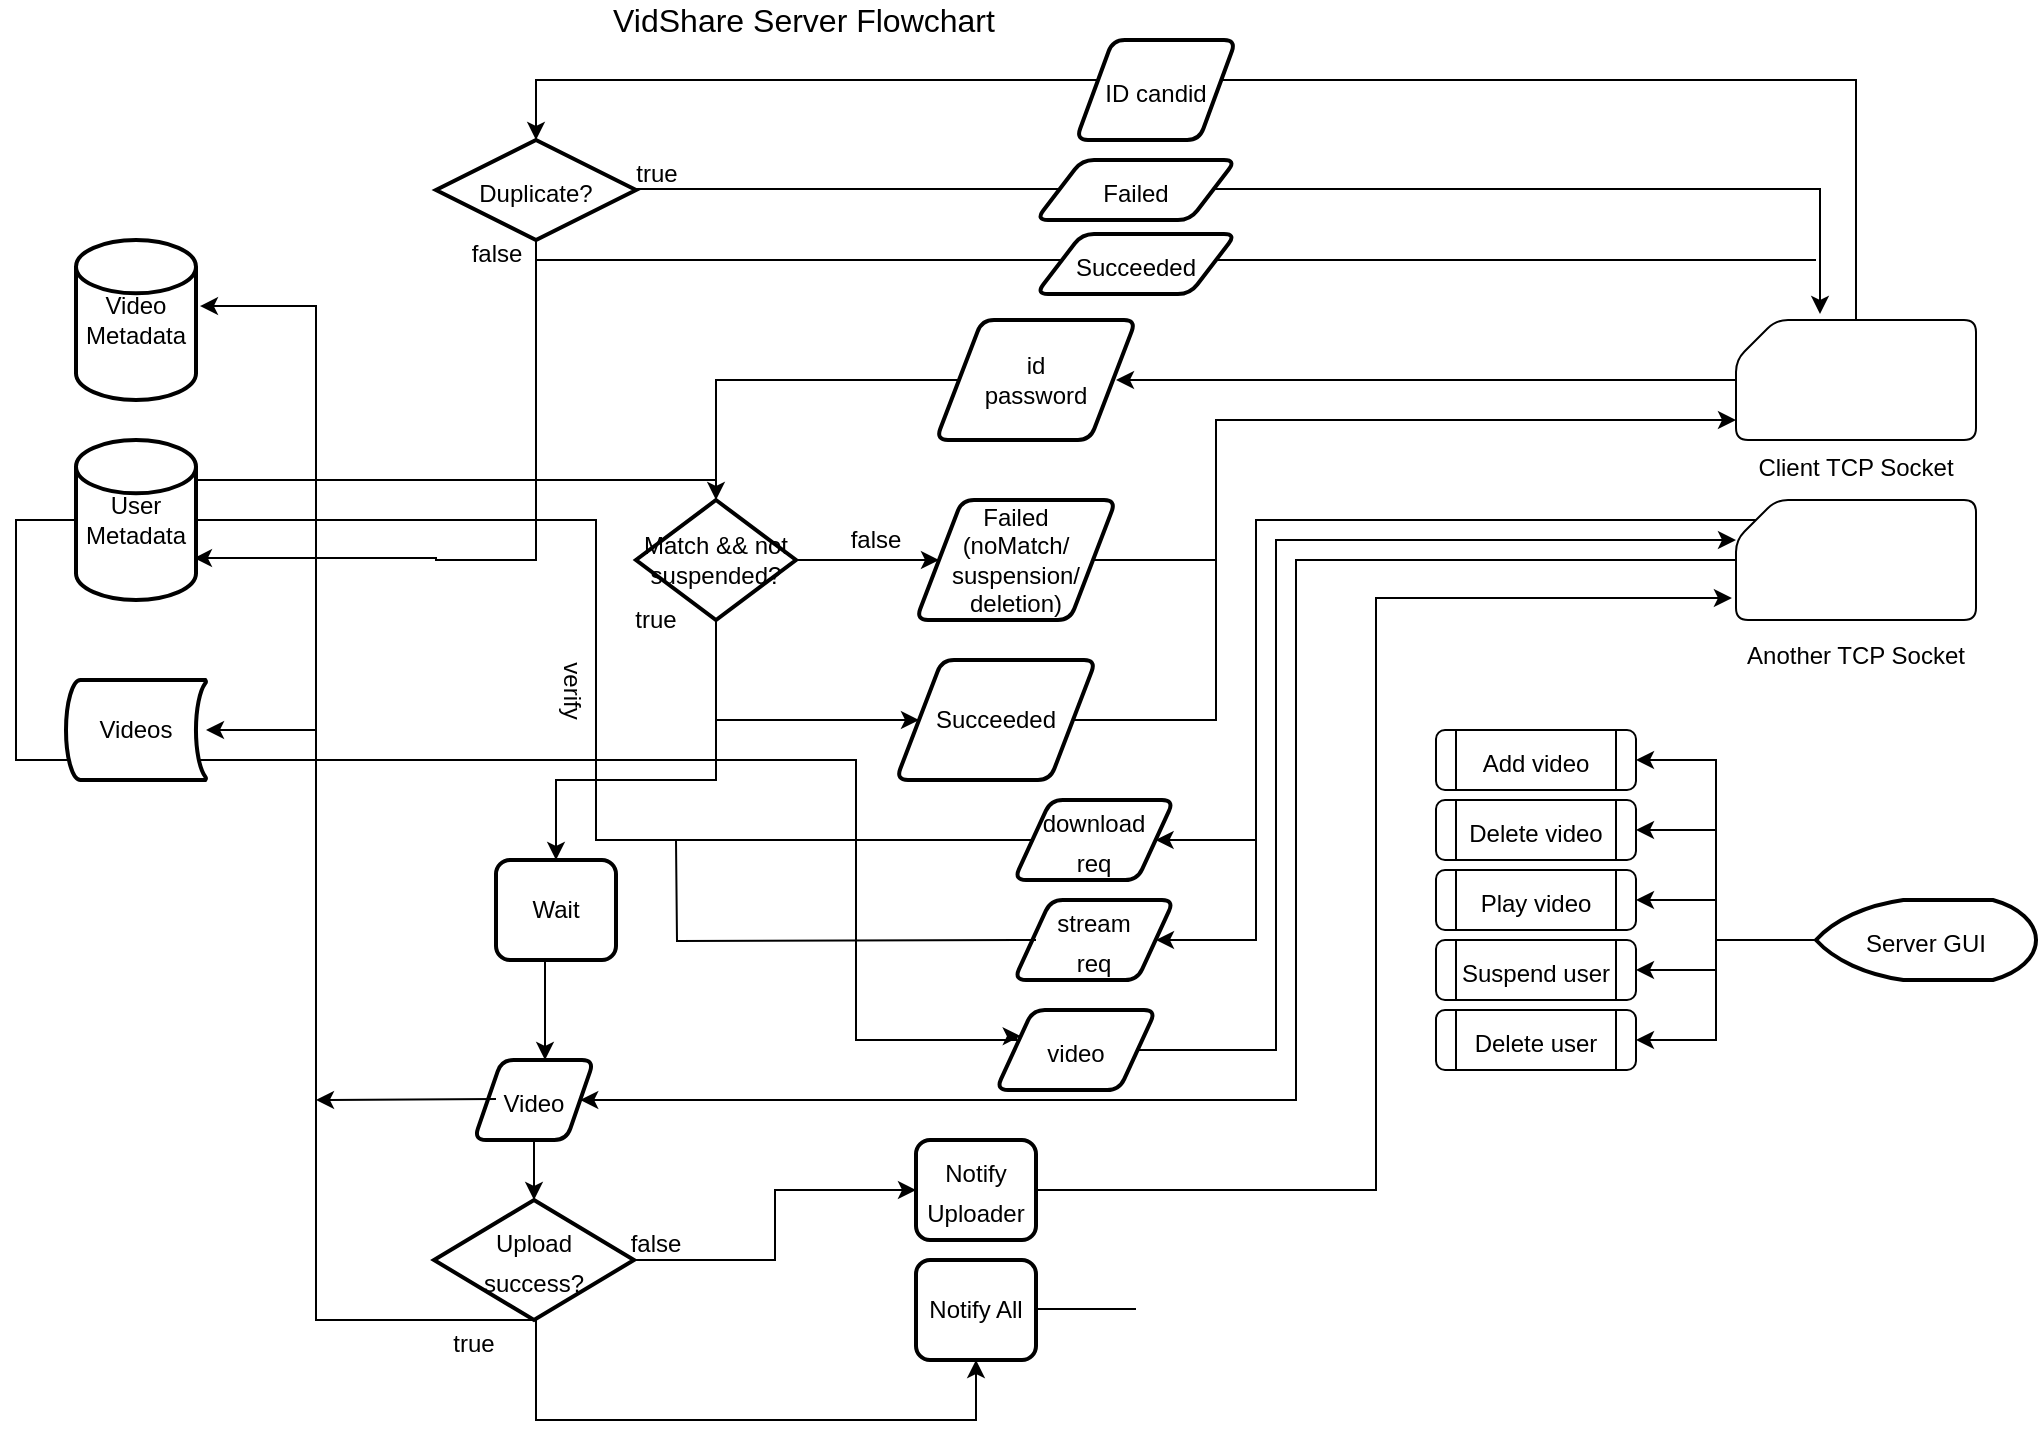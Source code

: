 <mxfile version="12.9.6" type="device"><diagram id="Xo3ItlY9YzdQfq5Yf9-X" name="Page-1"><mxGraphModel dx="1422" dy="745" grid="0" gridSize="10" guides="1" tooltips="1" connect="1" arrows="1" fold="1" page="1" pageScale="1" pageWidth="3300" pageHeight="4681" math="0" shadow="0"><root><mxCell id="0"/><mxCell id="1" parent="0"/><mxCell id="ovdD3ceY8NRdz8G-EyBT-1" value="Video&lt;br&gt;Metadata" style="strokeWidth=2;html=1;shape=mxgraph.flowchart.database;whiteSpace=wrap;" vertex="1" parent="1"><mxGeometry x="50" y="150" width="60" height="80" as="geometry"/></mxCell><mxCell id="ovdD3ceY8NRdz8G-EyBT-7" value="" style="edgeStyle=orthogonalEdgeStyle;rounded=0;orthogonalLoop=1;jettySize=auto;html=1;" edge="1" parent="1" source="ovdD3ceY8NRdz8G-EyBT-5"><mxGeometry relative="1" as="geometry"><mxPoint x="570" y="220" as="targetPoint"/></mxGeometry></mxCell><mxCell id="ovdD3ceY8NRdz8G-EyBT-64" value="" style="edgeStyle=elbowEdgeStyle;rounded=0;orthogonalLoop=1;jettySize=auto;html=1;startArrow=none;startFill=0;endArrow=classic;endFill=1;fontSize=16;elbow=vertical;entryX=0.5;entryY=0;entryDx=0;entryDy=0;entryPerimeter=0;" edge="1" parent="1" source="ovdD3ceY8NRdz8G-EyBT-5" target="ovdD3ceY8NRdz8G-EyBT-68"><mxGeometry relative="1" as="geometry"><mxPoint x="230" y="280" as="targetPoint"/><Array as="points"><mxPoint x="700" y="70"/><mxPoint x="220" y="110"/><mxPoint x="250" y="110"/><mxPoint x="250" y="110"/><mxPoint x="590" y="100"/></Array></mxGeometry></mxCell><mxCell id="ovdD3ceY8NRdz8G-EyBT-5" value="Client TCP Socket" style="verticalLabelPosition=bottom;verticalAlign=top;html=1;shape=card;whiteSpace=wrap;size=20;arcSize=12;rounded=1;" vertex="1" parent="1"><mxGeometry x="880" y="190" width="120" height="60" as="geometry"/></mxCell><mxCell id="ovdD3ceY8NRdz8G-EyBT-12" value="" style="edgeStyle=orthogonalEdgeStyle;rounded=0;orthogonalLoop=1;jettySize=auto;html=1;entryX=0.5;entryY=0;entryDx=0;entryDy=0;entryPerimeter=0;" edge="1" parent="1" source="ovdD3ceY8NRdz8G-EyBT-8" target="ovdD3ceY8NRdz8G-EyBT-9"><mxGeometry relative="1" as="geometry"><mxPoint x="370" y="270" as="targetPoint"/></mxGeometry></mxCell><mxCell id="ovdD3ceY8NRdz8G-EyBT-8" value="id&lt;br&gt;password" style="shape=parallelogram;html=1;strokeWidth=2;perimeter=parallelogramPerimeter;whiteSpace=wrap;rounded=1;arcSize=12;size=0.23;" vertex="1" parent="1"><mxGeometry x="480" y="190" width="100" height="60" as="geometry"/></mxCell><mxCell id="ovdD3ceY8NRdz8G-EyBT-14" value="" style="edgeStyle=orthogonalEdgeStyle;rounded=0;orthogonalLoop=1;jettySize=auto;html=1;" edge="1" parent="1" source="ovdD3ceY8NRdz8G-EyBT-9" target="ovdD3ceY8NRdz8G-EyBT-20"><mxGeometry relative="1" as="geometry"><mxPoint x="420" y="380" as="targetPoint"/><Array as="points"><mxPoint x="370" y="390"/></Array></mxGeometry></mxCell><mxCell id="ovdD3ceY8NRdz8G-EyBT-16" value="" style="edgeStyle=orthogonalEdgeStyle;rounded=0;orthogonalLoop=1;jettySize=auto;html=1;entryX=0;entryY=0.5;entryDx=0;entryDy=0;" edge="1" parent="1" source="ovdD3ceY8NRdz8G-EyBT-9" target="ovdD3ceY8NRdz8G-EyBT-17"><mxGeometry relative="1" as="geometry"><mxPoint x="470" y="310" as="targetPoint"/><Array as="points"/></mxGeometry></mxCell><mxCell id="ovdD3ceY8NRdz8G-EyBT-9" value="Match &amp;amp;&amp;amp; not suspended?" style="strokeWidth=2;html=1;shape=mxgraph.flowchart.decision;whiteSpace=wrap;" vertex="1" parent="1"><mxGeometry x="330" y="280" width="80" height="60" as="geometry"/></mxCell><mxCell id="ovdD3ceY8NRdz8G-EyBT-19" value="" style="edgeStyle=orthogonalEdgeStyle;rounded=0;orthogonalLoop=1;jettySize=auto;html=1;" edge="1" parent="1" source="ovdD3ceY8NRdz8G-EyBT-17"><mxGeometry relative="1" as="geometry"><mxPoint x="880" y="240" as="targetPoint"/><Array as="points"><mxPoint x="620" y="310"/><mxPoint x="620" y="240"/></Array></mxGeometry></mxCell><mxCell id="ovdD3ceY8NRdz8G-EyBT-17" value="Failed&lt;br&gt;(noMatch/&lt;br&gt;suspension/&lt;br&gt;deletion)" style="shape=parallelogram;html=1;strokeWidth=2;perimeter=parallelogramPerimeter;whiteSpace=wrap;rounded=1;arcSize=12;size=0.23;" vertex="1" parent="1"><mxGeometry x="470" y="280" width="100" height="60" as="geometry"/></mxCell><mxCell id="ovdD3ceY8NRdz8G-EyBT-20" value="Succeeded" style="shape=parallelogram;html=1;strokeWidth=2;perimeter=parallelogramPerimeter;whiteSpace=wrap;rounded=1;arcSize=12;size=0.23;" vertex="1" parent="1"><mxGeometry x="460" y="360" width="100" height="60" as="geometry"/></mxCell><mxCell id="ovdD3ceY8NRdz8G-EyBT-24" value="" style="endArrow=classic;html=1;edgeStyle=orthogonalEdgeStyle;rounded=0;" edge="1" parent="1"><mxGeometry width="50" height="50" relative="1" as="geometry"><mxPoint x="370" y="390" as="sourcePoint"/><mxPoint x="290" y="460" as="targetPoint"/><Array as="points"><mxPoint x="370" y="420"/><mxPoint x="290" y="420"/><mxPoint x="290" y="450"/></Array></mxGeometry></mxCell><mxCell id="ovdD3ceY8NRdz8G-EyBT-39" value="" style="edgeStyle=elbowEdgeStyle;rounded=0;orthogonalLoop=1;jettySize=auto;html=1;fontSize=16;" edge="1" parent="1" source="ovdD3ceY8NRdz8G-EyBT-27" target="ovdD3ceY8NRdz8G-EyBT-36"><mxGeometry relative="1" as="geometry"/></mxCell><mxCell id="ovdD3ceY8NRdz8G-EyBT-27" value="Wait" style="rounded=1;whiteSpace=wrap;html=1;absoluteArcSize=1;arcSize=14;strokeWidth=2;" vertex="1" parent="1"><mxGeometry x="260" y="460" width="60" height="50" as="geometry"/></mxCell><mxCell id="ovdD3ceY8NRdz8G-EyBT-28" value="Notify All" style="rounded=1;whiteSpace=wrap;html=1;absoluteArcSize=1;arcSize=14;strokeWidth=2;" vertex="1" parent="1"><mxGeometry x="470" y="660" width="60" height="50" as="geometry"/></mxCell><mxCell id="ovdD3ceY8NRdz8G-EyBT-30" value="true" style="text;html=1;strokeColor=none;fillColor=none;align=center;verticalAlign=middle;whiteSpace=wrap;rounded=0;" vertex="1" parent="1"><mxGeometry x="320" y="330" width="40" height="20" as="geometry"/></mxCell><mxCell id="ovdD3ceY8NRdz8G-EyBT-31" value="false" style="text;html=1;strokeColor=none;fillColor=none;align=center;verticalAlign=middle;whiteSpace=wrap;rounded=0;" vertex="1" parent="1"><mxGeometry x="430" y="290" width="40" height="20" as="geometry"/></mxCell><mxCell id="ovdD3ceY8NRdz8G-EyBT-33" value="VidShare Server Flowchart" style="text;html=1;strokeColor=none;fillColor=none;align=center;verticalAlign=middle;whiteSpace=wrap;rounded=0;fontSize=16;" vertex="1" parent="1"><mxGeometry x="309" y="30" width="210" height="20" as="geometry"/></mxCell><mxCell id="ovdD3ceY8NRdz8G-EyBT-35" value="" style="edgeStyle=elbowEdgeStyle;rounded=0;orthogonalLoop=1;jettySize=auto;html=1;fontSize=16;entryX=1;entryY=0.5;entryDx=0;entryDy=0;" edge="1" parent="1" source="ovdD3ceY8NRdz8G-EyBT-34" target="ovdD3ceY8NRdz8G-EyBT-36"><mxGeometry relative="1" as="geometry"><mxPoint x="320" y="580" as="targetPoint"/><Array as="points"><mxPoint x="660" y="390"/><mxPoint x="650" y="390"/><mxPoint x="620" y="360"/><mxPoint x="630" y="470"/><mxPoint x="650" y="450"/></Array></mxGeometry></mxCell><mxCell id="ovdD3ceY8NRdz8G-EyBT-34" value="&lt;font style=&quot;font-size: 12px&quot;&gt;Another TCP Socket&lt;/font&gt;" style="verticalLabelPosition=bottom;verticalAlign=top;html=1;shape=card;whiteSpace=wrap;size=20;arcSize=12;rounded=1;fontSize=16;" vertex="1" parent="1"><mxGeometry x="880" y="280" width="120" height="60" as="geometry"/></mxCell><mxCell id="ovdD3ceY8NRdz8G-EyBT-41" value="" style="edgeStyle=elbowEdgeStyle;rounded=0;orthogonalLoop=1;jettySize=auto;html=1;fontSize=16;" edge="1" parent="1" source="ovdD3ceY8NRdz8G-EyBT-36" target="ovdD3ceY8NRdz8G-EyBT-40"><mxGeometry relative="1" as="geometry"/></mxCell><mxCell id="ovdD3ceY8NRdz8G-EyBT-36" value="&lt;font style=&quot;font-size: 12px&quot;&gt;Video&lt;/font&gt;" style="shape=parallelogram;html=1;strokeWidth=2;perimeter=parallelogramPerimeter;whiteSpace=wrap;rounded=1;arcSize=12;size=0.23;fontSize=16;" vertex="1" parent="1"><mxGeometry x="249" y="560" width="60" height="40" as="geometry"/></mxCell><mxCell id="ovdD3ceY8NRdz8G-EyBT-43" value="" style="edgeStyle=elbowEdgeStyle;rounded=0;orthogonalLoop=1;jettySize=auto;html=1;fontSize=16;entryX=0;entryY=0.5;entryDx=0;entryDy=0;" edge="1" parent="1" source="ovdD3ceY8NRdz8G-EyBT-40" target="ovdD3ceY8NRdz8G-EyBT-56"><mxGeometry relative="1" as="geometry"><mxPoint x="409" y="660" as="targetPoint"/></mxGeometry></mxCell><mxCell id="ovdD3ceY8NRdz8G-EyBT-45" value="" style="edgeStyle=elbowEdgeStyle;rounded=0;orthogonalLoop=1;jettySize=auto;html=1;fontSize=16;" edge="1" parent="1" target="ovdD3ceY8NRdz8G-EyBT-47"><mxGeometry relative="1" as="geometry"><mxPoint x="280" y="690" as="sourcePoint"/><mxPoint x="160" y="750" as="targetPoint"/><Array as="points"><mxPoint x="170" y="750"/><mxPoint x="280" y="720"/><mxPoint x="280" y="715"/></Array></mxGeometry></mxCell><mxCell id="ovdD3ceY8NRdz8G-EyBT-40" value="&lt;font style=&quot;font-size: 12px&quot;&gt;Upload&lt;br&gt;success?&lt;/font&gt;" style="strokeWidth=2;html=1;shape=mxgraph.flowchart.decision;whiteSpace=wrap;rounded=1;fontSize=16;" vertex="1" parent="1"><mxGeometry x="229" y="630" width="100" height="60" as="geometry"/></mxCell><mxCell id="ovdD3ceY8NRdz8G-EyBT-48" value="&lt;span style=&quot;font-size: 12px&quot;&gt;true&lt;br&gt;&lt;/span&gt;" style="text;html=1;strokeColor=none;fillColor=none;align=center;verticalAlign=middle;whiteSpace=wrap;rounded=0;fontSize=16;" vertex="1" parent="1"><mxGeometry x="229" y="690" width="40" height="20" as="geometry"/></mxCell><mxCell id="ovdD3ceY8NRdz8G-EyBT-49" value="&lt;font style=&quot;font-size: 12px&quot;&gt;false&lt;br&gt;&lt;/font&gt;" style="text;html=1;strokeColor=none;fillColor=none;align=center;verticalAlign=middle;whiteSpace=wrap;rounded=0;fontSize=16;" vertex="1" parent="1"><mxGeometry x="320" y="640" width="40" height="20" as="geometry"/></mxCell><mxCell id="ovdD3ceY8NRdz8G-EyBT-50" value="" style="endArrow=classic;html=1;fontSize=16;" edge="1" parent="1"><mxGeometry width="50" height="50" relative="1" as="geometry"><mxPoint x="260" y="579.5" as="sourcePoint"/><mxPoint x="170" y="580" as="targetPoint"/><Array as="points"/></mxGeometry></mxCell><mxCell id="ovdD3ceY8NRdz8G-EyBT-51" value="" style="endArrow=classic;html=1;fontSize=16;rounded=0;edgeStyle=elbowEdgeStyle;entryX=1.033;entryY=0.413;entryDx=0;entryDy=0;entryPerimeter=0;" edge="1" parent="1" target="ovdD3ceY8NRdz8G-EyBT-1"><mxGeometry width="50" height="50" relative="1" as="geometry"><mxPoint x="170" y="430" as="sourcePoint"/><mxPoint x="190" y="180" as="targetPoint"/><Array as="points"><mxPoint x="170" y="440"/></Array></mxGeometry></mxCell><mxCell id="ovdD3ceY8NRdz8G-EyBT-52" value="" style="endArrow=classic;html=1;fontSize=16;edgeStyle=orthogonalEdgeStyle;rounded=0;entryX=0.5;entryY=1;entryDx=0;entryDy=0;" edge="1" parent="1" target="ovdD3ceY8NRdz8G-EyBT-28"><mxGeometry width="50" height="50" relative="1" as="geometry"><mxPoint x="280" y="690" as="sourcePoint"/><mxPoint x="440" y="540" as="targetPoint"/><Array as="points"><mxPoint x="280" y="740"/><mxPoint x="500" y="740"/></Array></mxGeometry></mxCell><mxCell id="ovdD3ceY8NRdz8G-EyBT-58" value="" style="edgeStyle=elbowEdgeStyle;rounded=0;orthogonalLoop=1;jettySize=auto;html=1;fontSize=16;entryX=-0.017;entryY=0.817;entryDx=0;entryDy=0;entryPerimeter=0;" edge="1" parent="1" source="ovdD3ceY8NRdz8G-EyBT-56" target="ovdD3ceY8NRdz8G-EyBT-34"><mxGeometry relative="1" as="geometry"><mxPoint x="650" y="327" as="targetPoint"/><Array as="points"><mxPoint x="700" y="380"/><mxPoint x="690" y="400"/><mxPoint x="660" y="450"/><mxPoint x="630" y="390"/><mxPoint x="640" y="440"/></Array></mxGeometry></mxCell><mxCell id="ovdD3ceY8NRdz8G-EyBT-56" value="&lt;font style=&quot;font-size: 12px&quot;&gt;Notify&lt;br&gt;Uploader&lt;/font&gt;" style="rounded=1;whiteSpace=wrap;html=1;absoluteArcSize=1;arcSize=14;strokeWidth=2;fontSize=16;" vertex="1" parent="1"><mxGeometry x="470" y="600" width="60" height="50" as="geometry"/></mxCell><mxCell id="ovdD3ceY8NRdz8G-EyBT-59" value="" style="endArrow=none;html=1;fontSize=16;" edge="1" parent="1"><mxGeometry width="50" height="50" relative="1" as="geometry"><mxPoint x="530" y="684.5" as="sourcePoint"/><mxPoint x="580" y="684.5" as="targetPoint"/></mxGeometry></mxCell><mxCell id="ovdD3ceY8NRdz8G-EyBT-62" value="" style="endArrow=none;html=1;fontSize=16;rounded=0;edgeStyle=elbowEdgeStyle;exitX=1;exitY=0.5;exitDx=0;exitDy=0;" edge="1" parent="1" source="ovdD3ceY8NRdz8G-EyBT-20"><mxGeometry width="50" height="50" relative="1" as="geometry"><mxPoint x="570" y="389.5" as="sourcePoint"/><mxPoint x="620" y="310" as="targetPoint"/><Array as="points"><mxPoint x="620" y="330"/></Array></mxGeometry></mxCell><mxCell id="ovdD3ceY8NRdz8G-EyBT-65" value="&lt;font style=&quot;font-size: 12px&quot;&gt;ID candid&lt;/font&gt;" style="shape=parallelogram;html=1;strokeWidth=2;perimeter=parallelogramPerimeter;whiteSpace=wrap;rounded=1;arcSize=12;size=0.23;fontSize=16;" vertex="1" parent="1"><mxGeometry x="550" y="50" width="80" height="50" as="geometry"/></mxCell><mxCell id="ovdD3ceY8NRdz8G-EyBT-68" value="&lt;font style=&quot;font-size: 12px&quot;&gt;Duplicate?&lt;/font&gt;" style="strokeWidth=2;html=1;shape=mxgraph.flowchart.decision;whiteSpace=wrap;rounded=1;fontSize=16;" vertex="1" parent="1"><mxGeometry x="230" y="100" width="100" height="50" as="geometry"/></mxCell><mxCell id="ovdD3ceY8NRdz8G-EyBT-69" value="" style="endArrow=classic;html=1;fontSize=16;edgeStyle=orthogonalEdgeStyle;entryX=0.35;entryY=-0.05;entryDx=0;entryDy=0;entryPerimeter=0;rounded=0;" edge="1" parent="1" target="ovdD3ceY8NRdz8G-EyBT-5"><mxGeometry width="50" height="50" relative="1" as="geometry"><mxPoint x="330" y="124.5" as="sourcePoint"/><mxPoint x="900" y="125" as="targetPoint"/><Array as="points"><mxPoint x="922" y="125"/></Array></mxGeometry></mxCell><mxCell id="ovdD3ceY8NRdz8G-EyBT-70" value="&lt;font style=&quot;font-size: 12px&quot;&gt;Failed&lt;/font&gt;" style="shape=parallelogram;html=1;strokeWidth=2;perimeter=parallelogramPerimeter;whiteSpace=wrap;rounded=1;arcSize=12;size=0.23;fontSize=16;" vertex="1" parent="1"><mxGeometry x="530" y="110" width="100" height="30" as="geometry"/></mxCell><mxCell id="ovdD3ceY8NRdz8G-EyBT-72" value="" style="endArrow=none;html=1;fontSize=16;edgeStyle=orthogonalEdgeStyle;rounded=0;exitX=0.5;exitY=1;exitDx=0;exitDy=0;exitPerimeter=0;endFill=0;" edge="1" parent="1" source="ovdD3ceY8NRdz8G-EyBT-68"><mxGeometry width="50" height="50" relative="1" as="geometry"><mxPoint x="280" y="180" as="sourcePoint"/><mxPoint x="920" y="160" as="targetPoint"/><Array as="points"><mxPoint x="280" y="160"/></Array></mxGeometry></mxCell><mxCell id="ovdD3ceY8NRdz8G-EyBT-71" value="&lt;font style=&quot;font-size: 12px&quot;&gt;Succeeded&lt;br&gt;&lt;/font&gt;" style="shape=parallelogram;html=1;strokeWidth=2;perimeter=parallelogramPerimeter;whiteSpace=wrap;rounded=1;arcSize=12;size=0.23;fontSize=16;" vertex="1" parent="1"><mxGeometry x="530" y="147" width="100" height="30" as="geometry"/></mxCell><mxCell id="ovdD3ceY8NRdz8G-EyBT-74" value="" style="endArrow=none;html=1;fontSize=16;edgeStyle=orthogonalEdgeStyle;strokeColor=#000000;rounded=0;endFill=0;startArrow=classic;startFill=1;exitX=0.983;exitY=0.738;exitDx=0;exitDy=0;exitPerimeter=0;" edge="1" parent="1" source="ovdD3ceY8NRdz8G-EyBT-2"><mxGeometry width="50" height="50" relative="1" as="geometry"><mxPoint x="230" y="210" as="sourcePoint"/><mxPoint x="280" y="160" as="targetPoint"/><Array as="points"><mxPoint x="230" y="310"/><mxPoint x="280" y="310"/></Array></mxGeometry></mxCell><mxCell id="ovdD3ceY8NRdz8G-EyBT-75" value="&lt;font style=&quot;font-size: 12px&quot;&gt;false&lt;br&gt;&lt;/font&gt;" style="text;html=1;align=center;verticalAlign=middle;resizable=0;points=[];autosize=1;fontSize=16;" vertex="1" parent="1"><mxGeometry x="240" y="140" width="40" height="30" as="geometry"/></mxCell><mxCell id="ovdD3ceY8NRdz8G-EyBT-76" value="&lt;font style=&quot;font-size: 12px&quot;&gt;true&lt;/font&gt;" style="text;html=1;align=center;verticalAlign=middle;resizable=0;points=[];autosize=1;fontSize=16;" vertex="1" parent="1"><mxGeometry x="320" y="100" width="40" height="30" as="geometry"/></mxCell><mxCell id="ovdD3ceY8NRdz8G-EyBT-77" value="&lt;font style=&quot;font-size: 12px&quot;&gt;Delete video&lt;/font&gt;" style="shape=process;whiteSpace=wrap;html=1;backgroundOutline=1;rounded=1;fontSize=16;" vertex="1" parent="1"><mxGeometry x="730" y="430" width="100" height="30" as="geometry"/></mxCell><mxCell id="ovdD3ceY8NRdz8G-EyBT-79" value="&lt;font style=&quot;font-size: 12px&quot;&gt;Play video&lt;/font&gt;" style="shape=process;whiteSpace=wrap;html=1;backgroundOutline=1;rounded=1;fontSize=16;" vertex="1" parent="1"><mxGeometry x="730" y="465" width="100" height="30" as="geometry"/></mxCell><mxCell id="ovdD3ceY8NRdz8G-EyBT-80" value="&lt;font style=&quot;font-size: 12px&quot;&gt;Suspend user&lt;/font&gt;" style="shape=process;whiteSpace=wrap;html=1;backgroundOutline=1;rounded=1;fontSize=16;" vertex="1" parent="1"><mxGeometry x="730" y="500" width="100" height="30" as="geometry"/></mxCell><mxCell id="ovdD3ceY8NRdz8G-EyBT-81" value="&lt;span style=&quot;font-size: 12px&quot;&gt;Delete user&lt;br&gt;&lt;/span&gt;" style="shape=process;whiteSpace=wrap;html=1;backgroundOutline=1;rounded=1;fontSize=16;" vertex="1" parent="1"><mxGeometry x="730" y="535" width="100" height="30" as="geometry"/></mxCell><mxCell id="ovdD3ceY8NRdz8G-EyBT-82" value="" style="endArrow=none;html=1;strokeColor=#000000;fontSize=16;endFill=0;" edge="1" parent="1"><mxGeometry width="50" height="50" relative="1" as="geometry"><mxPoint x="110" y="270" as="sourcePoint"/><mxPoint x="370" y="270" as="targetPoint"/></mxGeometry></mxCell><mxCell id="ovdD3ceY8NRdz8G-EyBT-84" value="" style="edgeStyle=orthogonalEdgeStyle;rounded=0;orthogonalLoop=1;jettySize=auto;html=1;startArrow=none;startFill=0;endArrow=classic;endFill=1;strokeColor=#000000;fontSize=16;" edge="1" parent="1" source="ovdD3ceY8NRdz8G-EyBT-83" target="ovdD3ceY8NRdz8G-EyBT-80"><mxGeometry relative="1" as="geometry"><Array as="points"><mxPoint x="870" y="500"/><mxPoint x="870" y="515"/></Array></mxGeometry></mxCell><mxCell id="ovdD3ceY8NRdz8G-EyBT-83" value="&lt;font style=&quot;font-size: 12px&quot;&gt;Server GUI&lt;/font&gt;" style="strokeWidth=2;html=1;shape=mxgraph.flowchart.display;whiteSpace=wrap;rounded=1;fontSize=16;" vertex="1" parent="1"><mxGeometry x="920" y="480" width="110" height="40" as="geometry"/></mxCell><mxCell id="ovdD3ceY8NRdz8G-EyBT-85" value="" style="endArrow=classic;html=1;strokeColor=#000000;fontSize=16;edgeStyle=orthogonalEdgeStyle;rounded=0;" edge="1" parent="1"><mxGeometry width="50" height="50" relative="1" as="geometry"><mxPoint x="870" y="500" as="sourcePoint"/><mxPoint x="830" y="480" as="targetPoint"/><Array as="points"><mxPoint x="870" y="480"/></Array></mxGeometry></mxCell><mxCell id="ovdD3ceY8NRdz8G-EyBT-87" value="" style="endArrow=classic;html=1;strokeColor=#000000;fontSize=16;edgeStyle=orthogonalEdgeStyle;rounded=0;" edge="1" parent="1"><mxGeometry width="50" height="50" relative="1" as="geometry"><mxPoint x="870" y="480" as="sourcePoint"/><mxPoint x="830" y="445" as="targetPoint"/><Array as="points"><mxPoint x="870" y="445"/></Array></mxGeometry></mxCell><mxCell id="ovdD3ceY8NRdz8G-EyBT-88" value="" style="endArrow=classic;html=1;strokeColor=#000000;fontSize=16;edgeStyle=orthogonalEdgeStyle;rounded=0;" edge="1" parent="1"><mxGeometry width="50" height="50" relative="1" as="geometry"><mxPoint x="870" y="510" as="sourcePoint"/><mxPoint x="830" y="550" as="targetPoint"/><Array as="points"><mxPoint x="870" y="550"/></Array></mxGeometry></mxCell><mxCell id="ovdD3ceY8NRdz8G-EyBT-89" value="&lt;font style=&quot;font-size: 12px&quot;&gt;Add video&lt;/font&gt;" style="shape=process;whiteSpace=wrap;html=1;backgroundOutline=1;rounded=1;fontSize=16;" vertex="1" parent="1"><mxGeometry x="730" y="395" width="100" height="30" as="geometry"/></mxCell><mxCell id="ovdD3ceY8NRdz8G-EyBT-90" value="" style="endArrow=classic;html=1;strokeColor=#000000;fontSize=16;edgeStyle=orthogonalEdgeStyle;rounded=0;" edge="1" parent="1"><mxGeometry width="50" height="50" relative="1" as="geometry"><mxPoint x="870" y="445" as="sourcePoint"/><mxPoint x="830" y="410" as="targetPoint"/><Array as="points"><mxPoint x="870" y="410"/></Array></mxGeometry></mxCell><mxCell id="ovdD3ceY8NRdz8G-EyBT-91" value="" style="endArrow=classic;html=1;strokeColor=#000000;fontSize=16;edgeStyle=orthogonalEdgeStyle;rounded=0;entryX=1;entryY=0.5;entryDx=0;entryDy=0;" edge="1" parent="1" target="ovdD3ceY8NRdz8G-EyBT-92"><mxGeometry width="50" height="50" relative="1" as="geometry"><mxPoint x="890" y="290" as="sourcePoint"/><mxPoint x="590" y="500" as="targetPoint"/><Array as="points"><mxPoint x="640" y="290"/><mxPoint x="640" y="450"/></Array></mxGeometry></mxCell><mxCell id="ovdD3ceY8NRdz8G-EyBT-94" value="" style="edgeStyle=orthogonalEdgeStyle;rounded=0;orthogonalLoop=1;jettySize=auto;html=1;startArrow=none;startFill=0;endArrow=classic;endFill=1;strokeColor=#000000;fontSize=16;exitX=0;exitY=0.5;exitDx=0;exitDy=0;entryX=0;entryY=0.25;entryDx=0;entryDy=0;" edge="1" parent="1" source="ovdD3ceY8NRdz8G-EyBT-92" target="ovdD3ceY8NRdz8G-EyBT-97"><mxGeometry relative="1" as="geometry"><mxPoint x="520" y="500" as="targetPoint"/><Array as="points"><mxPoint x="310" y="450"/><mxPoint x="310" y="290"/><mxPoint x="20" y="290"/><mxPoint x="20" y="410"/><mxPoint x="440" y="410"/><mxPoint x="440" y="550"/><mxPoint x="520" y="550"/><mxPoint x="520" y="548"/></Array></mxGeometry></mxCell><mxCell id="ovdD3ceY8NRdz8G-EyBT-92" value="&lt;font style=&quot;font-size: 12px&quot;&gt;download&lt;br&gt;req&lt;/font&gt;" style="shape=parallelogram;html=1;strokeWidth=2;perimeter=parallelogramPerimeter;whiteSpace=wrap;rounded=1;arcSize=12;size=0.23;fontSize=16;" vertex="1" parent="1"><mxGeometry x="519" y="430" width="80" height="40" as="geometry"/></mxCell><mxCell id="ovdD3ceY8NRdz8G-EyBT-2" value="User&lt;br&gt;Metadata" style="strokeWidth=2;html=1;shape=mxgraph.flowchart.database;whiteSpace=wrap;" vertex="1" parent="1"><mxGeometry x="50" y="250" width="60" height="80" as="geometry"/></mxCell><mxCell id="ovdD3ceY8NRdz8G-EyBT-95" value="&lt;font style=&quot;font-size: 12px&quot;&gt;verify&lt;/font&gt;" style="text;html=1;align=center;verticalAlign=middle;resizable=0;points=[];autosize=1;fontSize=16;rotation=90;" vertex="1" parent="1"><mxGeometry x="280" y="360" width="40" height="30" as="geometry"/></mxCell><mxCell id="ovdD3ceY8NRdz8G-EyBT-47" value="Videos" style="strokeWidth=2;html=1;shape=mxgraph.flowchart.stored_data;whiteSpace=wrap;" vertex="1" parent="1"><mxGeometry x="45" y="370" width="70" height="50" as="geometry"/></mxCell><mxCell id="ovdD3ceY8NRdz8G-EyBT-98" style="edgeStyle=orthogonalEdgeStyle;rounded=0;orthogonalLoop=1;jettySize=auto;html=1;exitX=1;exitY=0.5;exitDx=0;exitDy=0;startArrow=none;startFill=0;endArrow=classic;endFill=1;strokeColor=#000000;fontSize=16;" edge="1" parent="1" source="ovdD3ceY8NRdz8G-EyBT-97" target="ovdD3ceY8NRdz8G-EyBT-34"><mxGeometry relative="1" as="geometry"><mxPoint x="880" y="300" as="targetPoint"/><Array as="points"><mxPoint x="650" y="555"/><mxPoint x="650" y="300"/></Array></mxGeometry></mxCell><mxCell id="ovdD3ceY8NRdz8G-EyBT-97" value="&lt;span style=&quot;font-size: 12px&quot;&gt;video&lt;/span&gt;" style="shape=parallelogram;html=1;strokeWidth=2;perimeter=parallelogramPerimeter;whiteSpace=wrap;rounded=1;arcSize=12;size=0.23;fontSize=16;" vertex="1" parent="1"><mxGeometry x="510" y="535" width="80" height="40" as="geometry"/></mxCell><mxCell id="ovdD3ceY8NRdz8G-EyBT-99" value="&lt;span style=&quot;font-size: 12px&quot;&gt;stream&lt;br&gt;&lt;/span&gt;&lt;font style=&quot;font-size: 12px&quot;&gt;req&lt;/font&gt;" style="shape=parallelogram;html=1;strokeWidth=2;perimeter=parallelogramPerimeter;whiteSpace=wrap;rounded=1;arcSize=12;size=0.23;fontSize=16;" vertex="1" parent="1"><mxGeometry x="519" y="480" width="80" height="40" as="geometry"/></mxCell><mxCell id="ovdD3ceY8NRdz8G-EyBT-100" value="" style="endArrow=classic;html=1;strokeColor=#000000;fontSize=16;edgeStyle=orthogonalEdgeStyle;rounded=0;" edge="1" parent="1"><mxGeometry width="50" height="50" relative="1" as="geometry"><mxPoint x="640" y="450" as="sourcePoint"/><mxPoint x="590" y="500" as="targetPoint"/><Array as="points"><mxPoint x="640" y="500"/></Array></mxGeometry></mxCell><mxCell id="ovdD3ceY8NRdz8G-EyBT-101" value="" style="endArrow=none;html=1;strokeColor=#000000;fontSize=16;edgeStyle=orthogonalEdgeStyle;rounded=0;endFill=0;" edge="1" parent="1"><mxGeometry width="50" height="50" relative="1" as="geometry"><mxPoint x="530" y="500" as="sourcePoint"/><mxPoint x="350" y="450" as="targetPoint"/></mxGeometry></mxCell></root></mxGraphModel></diagram></mxfile>
